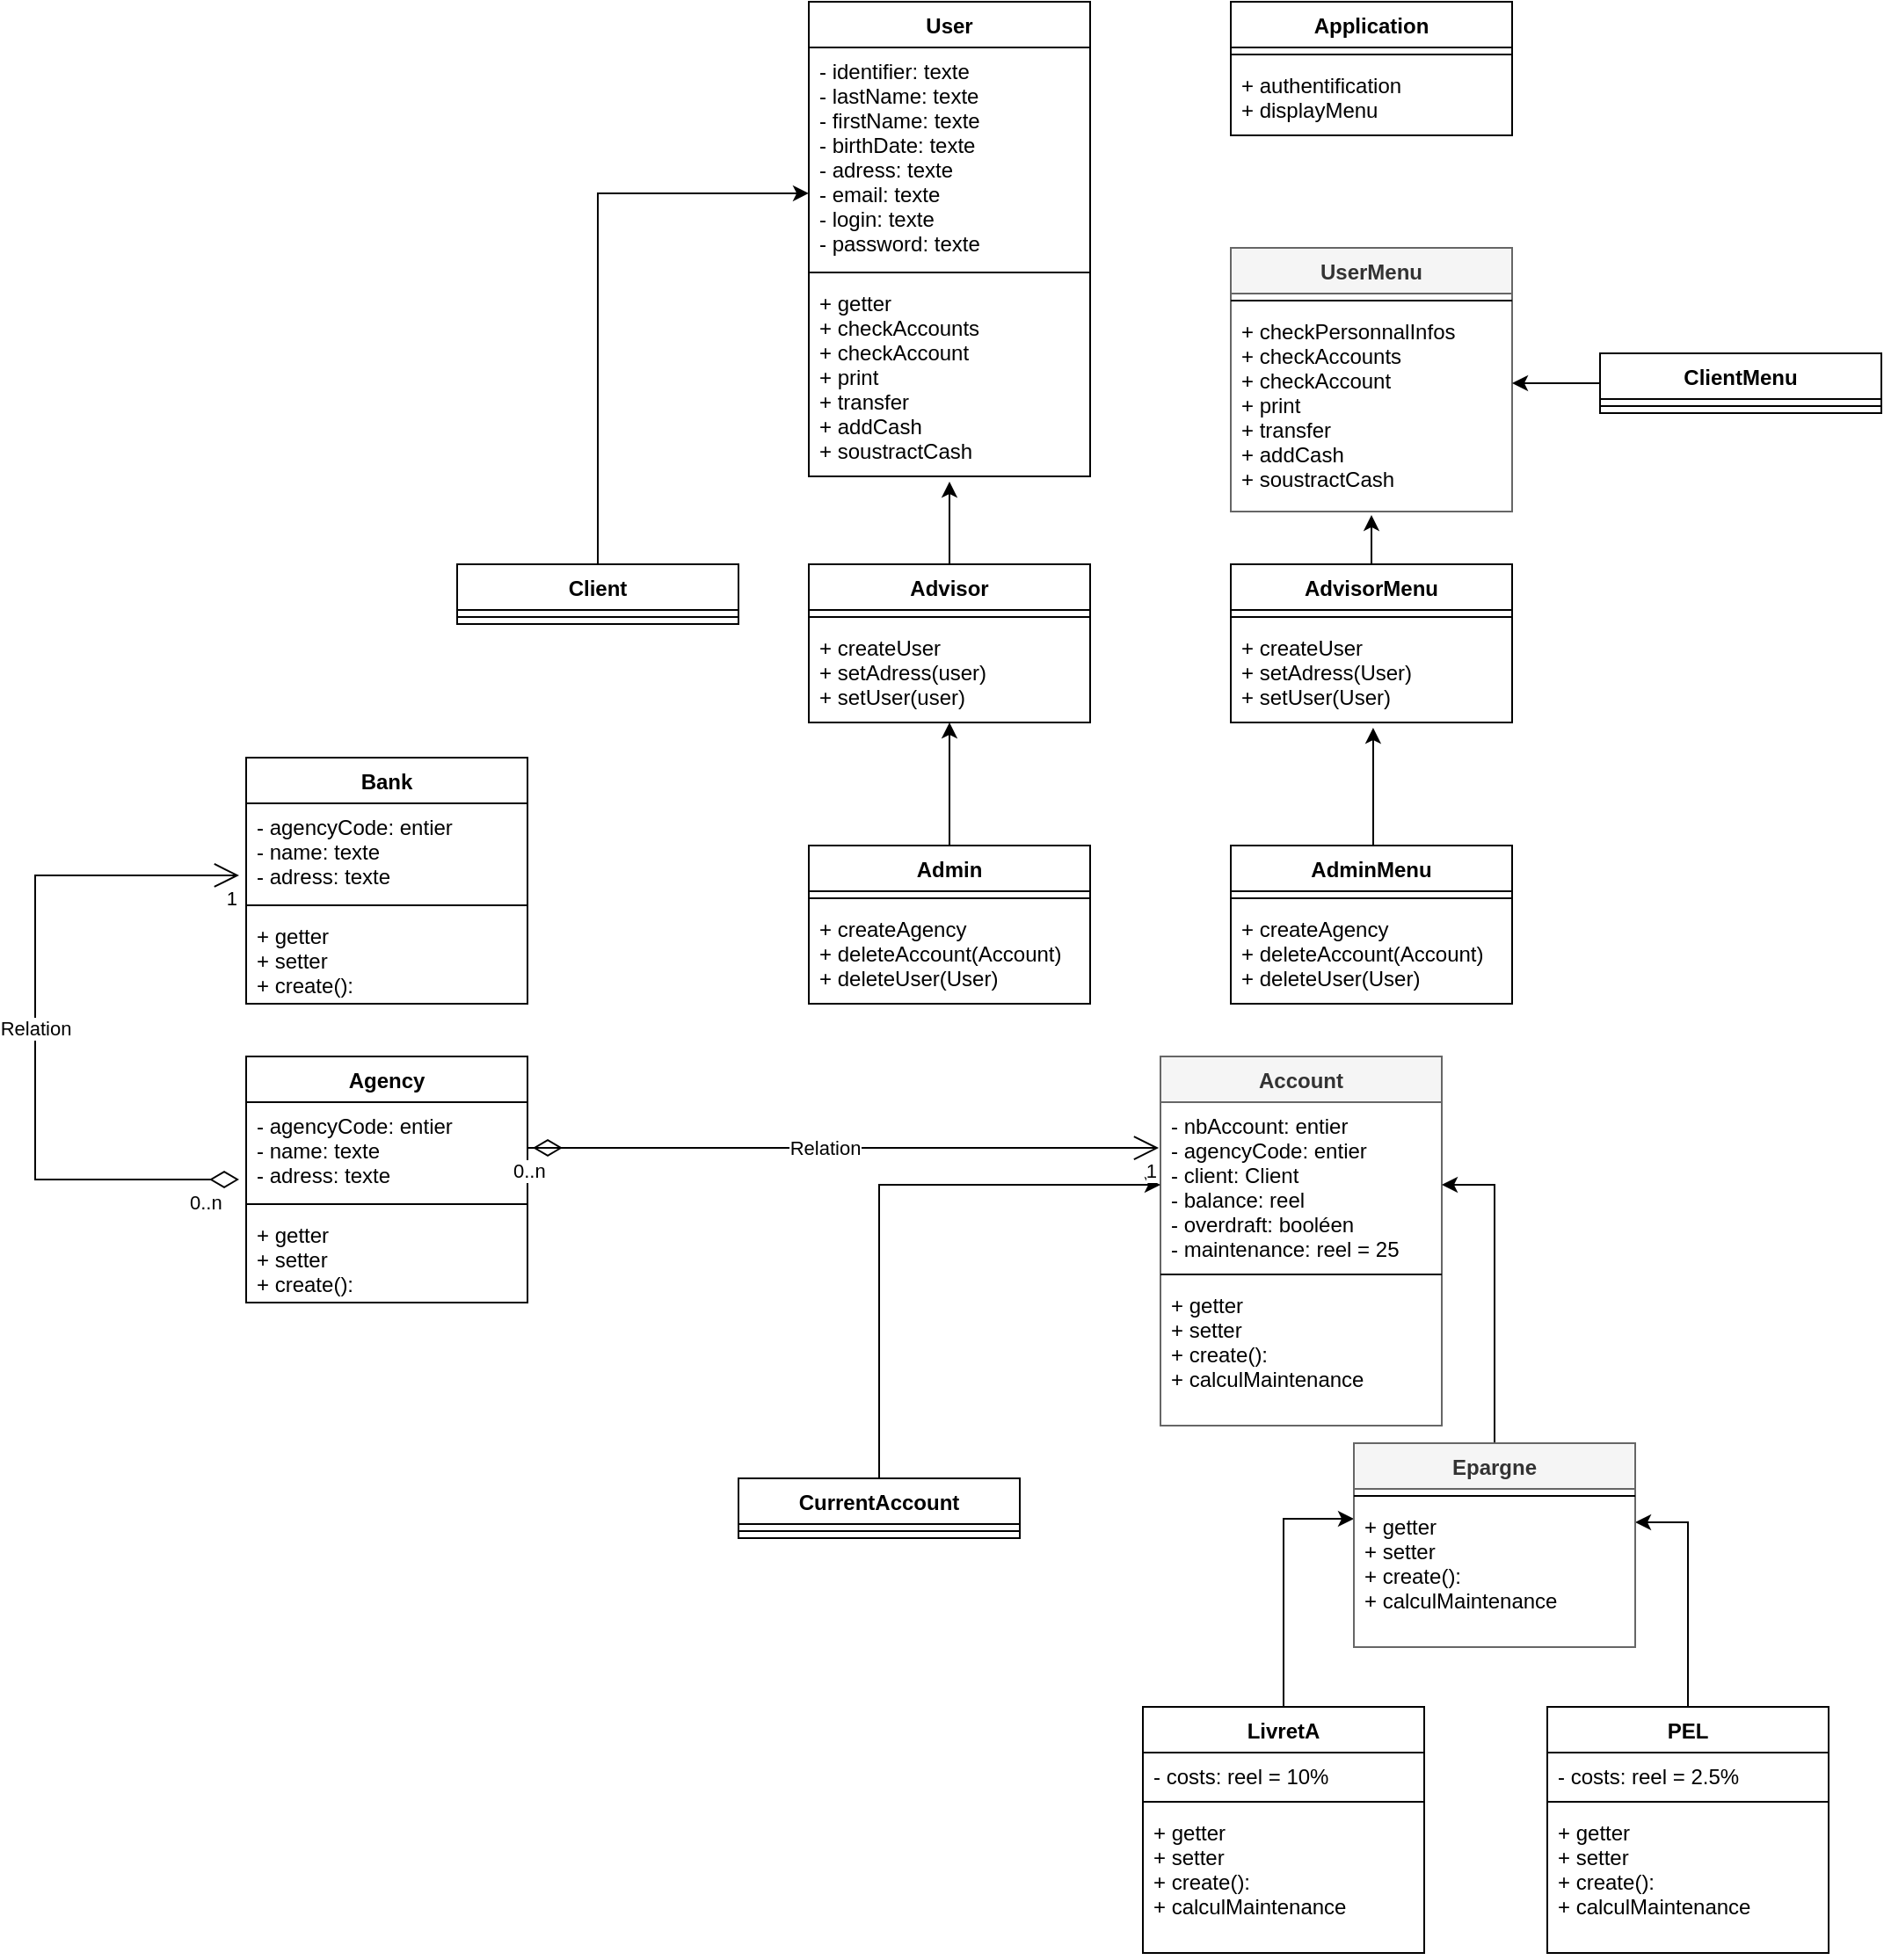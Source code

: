 <mxfile version="15.8.7" type="device"><diagram id="C5RBs43oDa-KdzZeNtuy" name="Page-1"><mxGraphModel dx="1695" dy="1722" grid="1" gridSize="10" guides="1" tooltips="1" connect="1" arrows="1" fold="1" page="1" pageScale="1" pageWidth="827" pageHeight="1169" math="0" shadow="0"><root><mxCell id="WIyWlLk6GJQsqaUBKTNV-0"/><mxCell id="WIyWlLk6GJQsqaUBKTNV-1" parent="WIyWlLk6GJQsqaUBKTNV-0"/><mxCell id="sFiPzf7V4oQ0W2Qqx_A2-0" value="Account" style="swimlane;fontStyle=1;align=center;verticalAlign=top;childLayout=stackLayout;horizontal=1;startSize=26;horizontalStack=0;resizeParent=1;resizeParentMax=0;resizeLast=0;collapsible=1;marginBottom=0;fillColor=#f5f5f5;fontColor=#333333;strokeColor=#666666;" parent="WIyWlLk6GJQsqaUBKTNV-1" vertex="1"><mxGeometry x="320" y="240" width="160" height="210" as="geometry"/></mxCell><mxCell id="sFiPzf7V4oQ0W2Qqx_A2-1" value="- nbAccount: entier&#10;- agencyCode: entier&#10;- client: Client&#10;- balance: reel&#10;- overdraft: booléen&#10;- maintenance: reel = 25" style="text;strokeColor=none;fillColor=none;align=left;verticalAlign=top;spacingLeft=4;spacingRight=4;overflow=hidden;rotatable=0;points=[[0,0.5],[1,0.5]];portConstraint=eastwest;" parent="sFiPzf7V4oQ0W2Qqx_A2-0" vertex="1"><mxGeometry y="26" width="160" height="94" as="geometry"/></mxCell><mxCell id="sFiPzf7V4oQ0W2Qqx_A2-2" value="" style="line;strokeWidth=1;fillColor=none;align=left;verticalAlign=middle;spacingTop=-1;spacingLeft=3;spacingRight=3;rotatable=0;labelPosition=right;points=[];portConstraint=eastwest;" parent="sFiPzf7V4oQ0W2Qqx_A2-0" vertex="1"><mxGeometry y="120" width="160" height="8" as="geometry"/></mxCell><mxCell id="sFiPzf7V4oQ0W2Qqx_A2-3" value="+ getter&#10;+ setter&#10;+ create(): &#10;+ calculMaintenance" style="text;strokeColor=none;fillColor=none;align=left;verticalAlign=top;spacingLeft=4;spacingRight=4;overflow=hidden;rotatable=0;points=[[0,0.5],[1,0.5]];portConstraint=eastwest;" parent="sFiPzf7V4oQ0W2Qqx_A2-0" vertex="1"><mxGeometry y="128" width="160" height="82" as="geometry"/></mxCell><mxCell id="sFiPzf7V4oQ0W2Qqx_A2-26" style="edgeStyle=orthogonalEdgeStyle;rounded=0;orthogonalLoop=1;jettySize=auto;html=1;" parent="WIyWlLk6GJQsqaUBKTNV-1" source="sFiPzf7V4oQ0W2Qqx_A2-4" target="sFiPzf7V4oQ0W2Qqx_A2-1" edge="1"><mxGeometry relative="1" as="geometry"/></mxCell><mxCell id="sFiPzf7V4oQ0W2Qqx_A2-4" value="CurrentAccount" style="swimlane;fontStyle=1;align=center;verticalAlign=top;childLayout=stackLayout;horizontal=1;startSize=26;horizontalStack=0;resizeParent=1;resizeParentMax=0;resizeLast=0;collapsible=1;marginBottom=0;" parent="WIyWlLk6GJQsqaUBKTNV-1" vertex="1"><mxGeometry x="80" y="480" width="160" height="34" as="geometry"/></mxCell><mxCell id="sFiPzf7V4oQ0W2Qqx_A2-6" value="" style="line;strokeWidth=1;fillColor=none;align=left;verticalAlign=middle;spacingTop=-1;spacingLeft=3;spacingRight=3;rotatable=0;labelPosition=right;points=[];portConstraint=eastwest;" parent="sFiPzf7V4oQ0W2Qqx_A2-4" vertex="1"><mxGeometry y="26" width="160" height="8" as="geometry"/></mxCell><mxCell id="sFiPzf7V4oQ0W2Qqx_A2-30" style="edgeStyle=orthogonalEdgeStyle;rounded=0;orthogonalLoop=1;jettySize=auto;html=1;exitX=0.5;exitY=0;exitDx=0;exitDy=0;entryX=0;entryY=0.11;entryDx=0;entryDy=0;entryPerimeter=0;" parent="WIyWlLk6GJQsqaUBKTNV-1" source="sFiPzf7V4oQ0W2Qqx_A2-18" target="sFiPzf7V4oQ0W2Qqx_A2-89" edge="1"><mxGeometry relative="1" as="geometry"/></mxCell><mxCell id="sFiPzf7V4oQ0W2Qqx_A2-18" value="LivretA" style="swimlane;fontStyle=1;align=center;verticalAlign=top;childLayout=stackLayout;horizontal=1;startSize=26;horizontalStack=0;resizeParent=1;resizeParentMax=0;resizeLast=0;collapsible=1;marginBottom=0;" parent="WIyWlLk6GJQsqaUBKTNV-1" vertex="1"><mxGeometry x="310" y="610" width="160" height="140" as="geometry"/></mxCell><mxCell id="sFiPzf7V4oQ0W2Qqx_A2-19" value="- costs: reel = 10%" style="text;strokeColor=none;fillColor=none;align=left;verticalAlign=top;spacingLeft=4;spacingRight=4;overflow=hidden;rotatable=0;points=[[0,0.5],[1,0.5]];portConstraint=eastwest;" parent="sFiPzf7V4oQ0W2Qqx_A2-18" vertex="1"><mxGeometry y="26" width="160" height="24" as="geometry"/></mxCell><mxCell id="sFiPzf7V4oQ0W2Qqx_A2-20" value="" style="line;strokeWidth=1;fillColor=none;align=left;verticalAlign=middle;spacingTop=-1;spacingLeft=3;spacingRight=3;rotatable=0;labelPosition=right;points=[];portConstraint=eastwest;" parent="sFiPzf7V4oQ0W2Qqx_A2-18" vertex="1"><mxGeometry y="50" width="160" height="8" as="geometry"/></mxCell><mxCell id="sFiPzf7V4oQ0W2Qqx_A2-21" value="+ getter&#10;+ setter&#10;+ create(): &#10;+ calculMaintenance" style="text;strokeColor=none;fillColor=none;align=left;verticalAlign=top;spacingLeft=4;spacingRight=4;overflow=hidden;rotatable=0;points=[[0,0.5],[1,0.5]];portConstraint=eastwest;" parent="sFiPzf7V4oQ0W2Qqx_A2-18" vertex="1"><mxGeometry y="58" width="160" height="82" as="geometry"/></mxCell><mxCell id="sFiPzf7V4oQ0W2Qqx_A2-92" style="edgeStyle=orthogonalEdgeStyle;rounded=0;orthogonalLoop=1;jettySize=auto;html=1;exitX=0.5;exitY=0;exitDx=0;exitDy=0;entryX=1;entryY=0.134;entryDx=0;entryDy=0;entryPerimeter=0;" parent="WIyWlLk6GJQsqaUBKTNV-1" source="sFiPzf7V4oQ0W2Qqx_A2-22" target="sFiPzf7V4oQ0W2Qqx_A2-89" edge="1"><mxGeometry relative="1" as="geometry"/></mxCell><mxCell id="sFiPzf7V4oQ0W2Qqx_A2-22" value="PEL" style="swimlane;fontStyle=1;align=center;verticalAlign=top;childLayout=stackLayout;horizontal=1;startSize=26;horizontalStack=0;resizeParent=1;resizeParentMax=0;resizeLast=0;collapsible=1;marginBottom=0;" parent="WIyWlLk6GJQsqaUBKTNV-1" vertex="1"><mxGeometry x="540" y="610" width="160" height="140" as="geometry"/></mxCell><mxCell id="sFiPzf7V4oQ0W2Qqx_A2-23" value="- costs: reel = 2.5%" style="text;strokeColor=none;fillColor=none;align=left;verticalAlign=top;spacingLeft=4;spacingRight=4;overflow=hidden;rotatable=0;points=[[0,0.5],[1,0.5]];portConstraint=eastwest;" parent="sFiPzf7V4oQ0W2Qqx_A2-22" vertex="1"><mxGeometry y="26" width="160" height="24" as="geometry"/></mxCell><mxCell id="sFiPzf7V4oQ0W2Qqx_A2-24" value="" style="line;strokeWidth=1;fillColor=none;align=left;verticalAlign=middle;spacingTop=-1;spacingLeft=3;spacingRight=3;rotatable=0;labelPosition=right;points=[];portConstraint=eastwest;" parent="sFiPzf7V4oQ0W2Qqx_A2-22" vertex="1"><mxGeometry y="50" width="160" height="8" as="geometry"/></mxCell><mxCell id="sFiPzf7V4oQ0W2Qqx_A2-25" value="+ getter&#10;+ setter&#10;+ create(): &#10;+ calculMaintenance" style="text;strokeColor=none;fillColor=none;align=left;verticalAlign=top;spacingLeft=4;spacingRight=4;overflow=hidden;rotatable=0;points=[[0,0.5],[1,0.5]];portConstraint=eastwest;" parent="sFiPzf7V4oQ0W2Qqx_A2-22" vertex="1"><mxGeometry y="58" width="160" height="82" as="geometry"/></mxCell><mxCell id="sFiPzf7V4oQ0W2Qqx_A2-31" value="Agency" style="swimlane;fontStyle=1;align=center;verticalAlign=top;childLayout=stackLayout;horizontal=1;startSize=26;horizontalStack=0;resizeParent=1;resizeParentMax=0;resizeLast=0;collapsible=1;marginBottom=0;" parent="WIyWlLk6GJQsqaUBKTNV-1" vertex="1"><mxGeometry x="-200" y="240" width="160" height="140" as="geometry"/></mxCell><mxCell id="sFiPzf7V4oQ0W2Qqx_A2-32" value="- agencyCode: entier&#10;- name: texte&#10;- adress: texte" style="text;strokeColor=none;fillColor=none;align=left;verticalAlign=top;spacingLeft=4;spacingRight=4;overflow=hidden;rotatable=0;points=[[0,0.5],[1,0.5]];portConstraint=eastwest;" parent="sFiPzf7V4oQ0W2Qqx_A2-31" vertex="1"><mxGeometry y="26" width="160" height="54" as="geometry"/></mxCell><mxCell id="sFiPzf7V4oQ0W2Qqx_A2-33" value="" style="line;strokeWidth=1;fillColor=none;align=left;verticalAlign=middle;spacingTop=-1;spacingLeft=3;spacingRight=3;rotatable=0;labelPosition=right;points=[];portConstraint=eastwest;" parent="sFiPzf7V4oQ0W2Qqx_A2-31" vertex="1"><mxGeometry y="80" width="160" height="8" as="geometry"/></mxCell><mxCell id="sFiPzf7V4oQ0W2Qqx_A2-34" value="+ getter&#10;+ setter&#10;+ create(): &#10;" style="text;strokeColor=none;fillColor=none;align=left;verticalAlign=top;spacingLeft=4;spacingRight=4;overflow=hidden;rotatable=0;points=[[0,0.5],[1,0.5]];portConstraint=eastwest;" parent="sFiPzf7V4oQ0W2Qqx_A2-31" vertex="1"><mxGeometry y="88" width="160" height="52" as="geometry"/></mxCell><mxCell id="sFiPzf7V4oQ0W2Qqx_A2-35" value="User" style="swimlane;fontStyle=1;align=center;verticalAlign=top;childLayout=stackLayout;horizontal=1;startSize=26;horizontalStack=0;resizeParent=1;resizeParentMax=0;resizeLast=0;collapsible=1;marginBottom=0;" parent="WIyWlLk6GJQsqaUBKTNV-1" vertex="1"><mxGeometry x="120" y="-360" width="160" height="270" as="geometry"/></mxCell><mxCell id="sFiPzf7V4oQ0W2Qqx_A2-36" value="- identifier: texte&#10;- lastName: texte&#10;- firstName: texte&#10;- birthDate: texte&#10;- adress: texte&#10;- email: texte&#10;- login: texte&#10;- password: texte" style="text;strokeColor=none;fillColor=none;align=left;verticalAlign=top;spacingLeft=4;spacingRight=4;overflow=hidden;rotatable=0;points=[[0,0.5],[1,0.5]];portConstraint=eastwest;" parent="sFiPzf7V4oQ0W2Qqx_A2-35" vertex="1"><mxGeometry y="26" width="160" height="124" as="geometry"/></mxCell><mxCell id="sFiPzf7V4oQ0W2Qqx_A2-37" value="" style="line;strokeWidth=1;fillColor=none;align=left;verticalAlign=middle;spacingTop=-1;spacingLeft=3;spacingRight=3;rotatable=0;labelPosition=right;points=[];portConstraint=eastwest;" parent="sFiPzf7V4oQ0W2Qqx_A2-35" vertex="1"><mxGeometry y="150" width="160" height="8" as="geometry"/></mxCell><mxCell id="sFiPzf7V4oQ0W2Qqx_A2-38" value="+ getter&#10;+ checkAccounts&#10;+ checkAccount&#10;+ print&#10;+ transfer &#10;+ addCash&#10;+ soustractCash" style="text;strokeColor=none;fillColor=none;align=left;verticalAlign=top;spacingLeft=4;spacingRight=4;overflow=hidden;rotatable=0;points=[[0,0.5],[1,0.5]];portConstraint=eastwest;" parent="sFiPzf7V4oQ0W2Qqx_A2-35" vertex="1"><mxGeometry y="158" width="160" height="112" as="geometry"/></mxCell><mxCell id="sFiPzf7V4oQ0W2Qqx_A2-52" value="" style="edgeStyle=orthogonalEdgeStyle;rounded=0;orthogonalLoop=1;jettySize=auto;html=1;entryX=0.5;entryY=1.027;entryDx=0;entryDy=0;entryPerimeter=0;" parent="WIyWlLk6GJQsqaUBKTNV-1" source="sFiPzf7V4oQ0W2Qqx_A2-39" target="sFiPzf7V4oQ0W2Qqx_A2-38" edge="1"><mxGeometry relative="1" as="geometry"><mxPoint x="200" y="-80" as="targetPoint"/><Array as="points"><mxPoint x="200" y="-80"/><mxPoint x="200" y="-80"/></Array></mxGeometry></mxCell><mxCell id="sFiPzf7V4oQ0W2Qqx_A2-39" value="Advisor" style="swimlane;fontStyle=1;align=center;verticalAlign=top;childLayout=stackLayout;horizontal=1;startSize=26;horizontalStack=0;resizeParent=1;resizeParentMax=0;resizeLast=0;collapsible=1;marginBottom=0;" parent="WIyWlLk6GJQsqaUBKTNV-1" vertex="1"><mxGeometry x="120" y="-40" width="160" height="90" as="geometry"/></mxCell><mxCell id="sFiPzf7V4oQ0W2Qqx_A2-41" value="" style="line;strokeWidth=1;fillColor=none;align=left;verticalAlign=middle;spacingTop=-1;spacingLeft=3;spacingRight=3;rotatable=0;labelPosition=right;points=[];portConstraint=eastwest;" parent="sFiPzf7V4oQ0W2Qqx_A2-39" vertex="1"><mxGeometry y="26" width="160" height="8" as="geometry"/></mxCell><mxCell id="sFiPzf7V4oQ0W2Qqx_A2-42" value="+ createUser&#10;+ setAdress(user)&#10;+ setUser(user) &#10;" style="text;strokeColor=none;fillColor=none;align=left;verticalAlign=top;spacingLeft=4;spacingRight=4;overflow=hidden;rotatable=0;points=[[0,0.5],[1,0.5]];portConstraint=eastwest;" parent="sFiPzf7V4oQ0W2Qqx_A2-39" vertex="1"><mxGeometry y="34" width="160" height="56" as="geometry"/></mxCell><mxCell id="sFiPzf7V4oQ0W2Qqx_A2-48" style="edgeStyle=orthogonalEdgeStyle;rounded=0;orthogonalLoop=1;jettySize=auto;html=1;exitX=0.5;exitY=0;exitDx=0;exitDy=0;entryX=0.5;entryY=1;entryDx=0;entryDy=0;entryPerimeter=0;" parent="WIyWlLk6GJQsqaUBKTNV-1" source="sFiPzf7V4oQ0W2Qqx_A2-43" target="sFiPzf7V4oQ0W2Qqx_A2-42" edge="1"><mxGeometry relative="1" as="geometry"/></mxCell><mxCell id="sFiPzf7V4oQ0W2Qqx_A2-43" value="Admin" style="swimlane;fontStyle=1;align=center;verticalAlign=top;childLayout=stackLayout;horizontal=1;startSize=26;horizontalStack=0;resizeParent=1;resizeParentMax=0;resizeLast=0;collapsible=1;marginBottom=0;" parent="WIyWlLk6GJQsqaUBKTNV-1" vertex="1"><mxGeometry x="120" y="120" width="160" height="90" as="geometry"/></mxCell><mxCell id="sFiPzf7V4oQ0W2Qqx_A2-44" value="" style="line;strokeWidth=1;fillColor=none;align=left;verticalAlign=middle;spacingTop=-1;spacingLeft=3;spacingRight=3;rotatable=0;labelPosition=right;points=[];portConstraint=eastwest;" parent="sFiPzf7V4oQ0W2Qqx_A2-43" vertex="1"><mxGeometry y="26" width="160" height="8" as="geometry"/></mxCell><mxCell id="sFiPzf7V4oQ0W2Qqx_A2-45" value="+ createAgency&#10;+ deleteAccount(Account)&#10;+ deleteUser(User)" style="text;strokeColor=none;fillColor=none;align=left;verticalAlign=top;spacingLeft=4;spacingRight=4;overflow=hidden;rotatable=0;points=[[0,0.5],[1,0.5]];portConstraint=eastwest;" parent="sFiPzf7V4oQ0W2Qqx_A2-43" vertex="1"><mxGeometry y="34" width="160" height="56" as="geometry"/></mxCell><mxCell id="sFiPzf7V4oQ0W2Qqx_A2-57" value="Application" style="swimlane;fontStyle=1;align=center;verticalAlign=top;childLayout=stackLayout;horizontal=1;startSize=26;horizontalStack=0;resizeParent=1;resizeParentMax=0;resizeLast=0;collapsible=1;marginBottom=0;" parent="WIyWlLk6GJQsqaUBKTNV-1" vertex="1"><mxGeometry x="360" y="-360" width="160" height="76" as="geometry"/></mxCell><mxCell id="sFiPzf7V4oQ0W2Qqx_A2-59" value="" style="line;strokeWidth=1;fillColor=none;align=left;verticalAlign=middle;spacingTop=-1;spacingLeft=3;spacingRight=3;rotatable=0;labelPosition=right;points=[];portConstraint=eastwest;" parent="sFiPzf7V4oQ0W2Qqx_A2-57" vertex="1"><mxGeometry y="26" width="160" height="8" as="geometry"/></mxCell><mxCell id="sFiPzf7V4oQ0W2Qqx_A2-60" value="+ authentification&#10;+ displayMenu" style="text;strokeColor=none;fillColor=none;align=left;verticalAlign=top;spacingLeft=4;spacingRight=4;overflow=hidden;rotatable=0;points=[[0,0.5],[1,0.5]];portConstraint=eastwest;" parent="sFiPzf7V4oQ0W2Qqx_A2-57" vertex="1"><mxGeometry y="34" width="160" height="42" as="geometry"/></mxCell><mxCell id="sFiPzf7V4oQ0W2Qqx_A2-61" value="UserMenu" style="swimlane;fontStyle=1;align=center;verticalAlign=top;childLayout=stackLayout;horizontal=1;startSize=26;horizontalStack=0;resizeParent=1;resizeParentMax=0;resizeLast=0;collapsible=1;marginBottom=0;fillColor=#f5f5f5;fontColor=#333333;strokeColor=#666666;" parent="WIyWlLk6GJQsqaUBKTNV-1" vertex="1"><mxGeometry x="360" y="-220" width="160" height="150" as="geometry"/></mxCell><mxCell id="sFiPzf7V4oQ0W2Qqx_A2-63" value="" style="line;strokeWidth=1;fillColor=none;align=left;verticalAlign=middle;spacingTop=-1;spacingLeft=3;spacingRight=3;rotatable=0;labelPosition=right;points=[];portConstraint=eastwest;" parent="sFiPzf7V4oQ0W2Qqx_A2-61" vertex="1"><mxGeometry y="26" width="160" height="8" as="geometry"/></mxCell><mxCell id="sFiPzf7V4oQ0W2Qqx_A2-64" value="+ checkPersonnalInfos&#10;+ checkAccounts&#10;+ checkAccount&#10;+ print&#10;+ transfer&#10;+ addCash&#10;+ soustractCash" style="text;strokeColor=none;fillColor=none;align=left;verticalAlign=top;spacingLeft=4;spacingRight=4;overflow=hidden;rotatable=0;points=[[0,0.5],[1,0.5]];portConstraint=eastwest;" parent="sFiPzf7V4oQ0W2Qqx_A2-61" vertex="1"><mxGeometry y="34" width="160" height="116" as="geometry"/></mxCell><mxCell id="sFiPzf7V4oQ0W2Qqx_A2-73" style="edgeStyle=orthogonalEdgeStyle;rounded=0;orthogonalLoop=1;jettySize=auto;html=1;exitX=0.5;exitY=0;exitDx=0;exitDy=0;entryX=0.5;entryY=1.017;entryDx=0;entryDy=0;entryPerimeter=0;" parent="WIyWlLk6GJQsqaUBKTNV-1" source="sFiPzf7V4oQ0W2Qqx_A2-65" target="sFiPzf7V4oQ0W2Qqx_A2-64" edge="1"><mxGeometry relative="1" as="geometry"/></mxCell><mxCell id="sFiPzf7V4oQ0W2Qqx_A2-65" value="AdvisorMenu" style="swimlane;fontStyle=1;align=center;verticalAlign=top;childLayout=stackLayout;horizontal=1;startSize=26;horizontalStack=0;resizeParent=1;resizeParentMax=0;resizeLast=0;collapsible=1;marginBottom=0;" parent="WIyWlLk6GJQsqaUBKTNV-1" vertex="1"><mxGeometry x="360" y="-40" width="160" height="90" as="geometry"/></mxCell><mxCell id="sFiPzf7V4oQ0W2Qqx_A2-66" value="" style="line;strokeWidth=1;fillColor=none;align=left;verticalAlign=middle;spacingTop=-1;spacingLeft=3;spacingRight=3;rotatable=0;labelPosition=right;points=[];portConstraint=eastwest;" parent="sFiPzf7V4oQ0W2Qqx_A2-65" vertex="1"><mxGeometry y="26" width="160" height="8" as="geometry"/></mxCell><mxCell id="sFiPzf7V4oQ0W2Qqx_A2-67" value="+ createUser&#10;+ setAdress(User)&#10;+ setUser(User)" style="text;strokeColor=none;fillColor=none;align=left;verticalAlign=top;spacingLeft=4;spacingRight=4;overflow=hidden;rotatable=0;points=[[0,0.5],[1,0.5]];portConstraint=eastwest;" parent="sFiPzf7V4oQ0W2Qqx_A2-65" vertex="1"><mxGeometry y="34" width="160" height="56" as="geometry"/></mxCell><mxCell id="sFiPzf7V4oQ0W2Qqx_A2-74" style="edgeStyle=orthogonalEdgeStyle;rounded=0;orthogonalLoop=1;jettySize=auto;html=1;exitX=0.5;exitY=0;exitDx=0;exitDy=0;entryX=0.506;entryY=1.054;entryDx=0;entryDy=0;entryPerimeter=0;" parent="WIyWlLk6GJQsqaUBKTNV-1" source="sFiPzf7V4oQ0W2Qqx_A2-68" target="sFiPzf7V4oQ0W2Qqx_A2-67" edge="1"><mxGeometry relative="1" as="geometry"><mxPoint x="440" y="60" as="targetPoint"/><Array as="points"><mxPoint x="441" y="120"/></Array></mxGeometry></mxCell><mxCell id="sFiPzf7V4oQ0W2Qqx_A2-68" value="AdminMenu" style="swimlane;fontStyle=1;align=center;verticalAlign=top;childLayout=stackLayout;horizontal=1;startSize=26;horizontalStack=0;resizeParent=1;resizeParentMax=0;resizeLast=0;collapsible=1;marginBottom=0;" parent="WIyWlLk6GJQsqaUBKTNV-1" vertex="1"><mxGeometry x="360" y="120" width="160" height="90" as="geometry"/></mxCell><mxCell id="sFiPzf7V4oQ0W2Qqx_A2-69" value="" style="line;strokeWidth=1;fillColor=none;align=left;verticalAlign=middle;spacingTop=-1;spacingLeft=3;spacingRight=3;rotatable=0;labelPosition=right;points=[];portConstraint=eastwest;" parent="sFiPzf7V4oQ0W2Qqx_A2-68" vertex="1"><mxGeometry y="26" width="160" height="8" as="geometry"/></mxCell><mxCell id="sFiPzf7V4oQ0W2Qqx_A2-70" value="+ createAgency&#10;+ deleteAccount(Account)&#10;+ deleteUser(User)" style="text;strokeColor=none;fillColor=none;align=left;verticalAlign=top;spacingLeft=4;spacingRight=4;overflow=hidden;rotatable=0;points=[[0,0.5],[1,0.5]];portConstraint=eastwest;" parent="sFiPzf7V4oQ0W2Qqx_A2-68" vertex="1"><mxGeometry y="34" width="160" height="56" as="geometry"/></mxCell><mxCell id="sFiPzf7V4oQ0W2Qqx_A2-78" style="edgeStyle=orthogonalEdgeStyle;rounded=0;orthogonalLoop=1;jettySize=auto;html=1;exitX=0.5;exitY=0;exitDx=0;exitDy=0;entryX=0;entryY=0.669;entryDx=0;entryDy=0;entryPerimeter=0;" parent="WIyWlLk6GJQsqaUBKTNV-1" source="sFiPzf7V4oQ0W2Qqx_A2-75" target="sFiPzf7V4oQ0W2Qqx_A2-36" edge="1"><mxGeometry relative="1" as="geometry"/></mxCell><mxCell id="sFiPzf7V4oQ0W2Qqx_A2-75" value="Client" style="swimlane;fontStyle=1;align=center;verticalAlign=top;childLayout=stackLayout;horizontal=1;startSize=26;horizontalStack=0;resizeParent=1;resizeParentMax=0;resizeLast=0;collapsible=1;marginBottom=0;" parent="WIyWlLk6GJQsqaUBKTNV-1" vertex="1"><mxGeometry x="-80" y="-40" width="160" height="34" as="geometry"/></mxCell><mxCell id="sFiPzf7V4oQ0W2Qqx_A2-76" value="" style="line;strokeWidth=1;fillColor=none;align=left;verticalAlign=middle;spacingTop=-1;spacingLeft=3;spacingRight=3;rotatable=0;labelPosition=right;points=[];portConstraint=eastwest;" parent="sFiPzf7V4oQ0W2Qqx_A2-75" vertex="1"><mxGeometry y="26" width="160" height="8" as="geometry"/></mxCell><mxCell id="sFiPzf7V4oQ0W2Qqx_A2-79" value="Bank" style="swimlane;fontStyle=1;align=center;verticalAlign=top;childLayout=stackLayout;horizontal=1;startSize=26;horizontalStack=0;resizeParent=1;resizeParentMax=0;resizeLast=0;collapsible=1;marginBottom=0;" parent="WIyWlLk6GJQsqaUBKTNV-1" vertex="1"><mxGeometry x="-200" y="70" width="160" height="140" as="geometry"/></mxCell><mxCell id="sFiPzf7V4oQ0W2Qqx_A2-80" value="- agencyCode: entier&#10;- name: texte&#10;- adress: texte" style="text;strokeColor=none;fillColor=none;align=left;verticalAlign=top;spacingLeft=4;spacingRight=4;overflow=hidden;rotatable=0;points=[[0,0.5],[1,0.5]];portConstraint=eastwest;" parent="sFiPzf7V4oQ0W2Qqx_A2-79" vertex="1"><mxGeometry y="26" width="160" height="54" as="geometry"/></mxCell><mxCell id="sFiPzf7V4oQ0W2Qqx_A2-81" value="" style="line;strokeWidth=1;fillColor=none;align=left;verticalAlign=middle;spacingTop=-1;spacingLeft=3;spacingRight=3;rotatable=0;labelPosition=right;points=[];portConstraint=eastwest;" parent="sFiPzf7V4oQ0W2Qqx_A2-79" vertex="1"><mxGeometry y="80" width="160" height="8" as="geometry"/></mxCell><mxCell id="sFiPzf7V4oQ0W2Qqx_A2-82" value="+ getter&#10;+ setter&#10;+ create(): &#10;" style="text;strokeColor=none;fillColor=none;align=left;verticalAlign=top;spacingLeft=4;spacingRight=4;overflow=hidden;rotatable=0;points=[[0,0.5],[1,0.5]];portConstraint=eastwest;" parent="sFiPzf7V4oQ0W2Qqx_A2-79" vertex="1"><mxGeometry y="88" width="160" height="52" as="geometry"/></mxCell><mxCell id="sFiPzf7V4oQ0W2Qqx_A2-83" value="Relation" style="endArrow=open;html=1;endSize=12;startArrow=diamondThin;startSize=14;startFill=0;edgeStyle=orthogonalEdgeStyle;rounded=0;entryX=-0.025;entryY=0.759;entryDx=0;entryDy=0;entryPerimeter=0;" parent="WIyWlLk6GJQsqaUBKTNV-1" target="sFiPzf7V4oQ0W2Qqx_A2-80" edge="1"><mxGeometry relative="1" as="geometry"><mxPoint x="-204" y="310" as="sourcePoint"/><mxPoint x="-40" y="200" as="targetPoint"/><Array as="points"><mxPoint x="-320" y="310"/><mxPoint x="-320" y="137"/></Array></mxGeometry></mxCell><mxCell id="sFiPzf7V4oQ0W2Qqx_A2-84" value="0..n" style="edgeLabel;resizable=0;html=1;align=left;verticalAlign=top;" parent="sFiPzf7V4oQ0W2Qqx_A2-83" connectable="0" vertex="1"><mxGeometry x="-1" relative="1" as="geometry"><mxPoint x="-30" as="offset"/></mxGeometry></mxCell><mxCell id="sFiPzf7V4oQ0W2Qqx_A2-85" value="1" style="edgeLabel;resizable=0;html=1;align=right;verticalAlign=top;" parent="sFiPzf7V4oQ0W2Qqx_A2-83" connectable="0" vertex="1"><mxGeometry x="1" relative="1" as="geometry"/></mxCell><mxCell id="sFiPzf7V4oQ0W2Qqx_A2-93" style="edgeStyle=orthogonalEdgeStyle;rounded=0;orthogonalLoop=1;jettySize=auto;html=1;exitX=0.5;exitY=0;exitDx=0;exitDy=0;entryX=1;entryY=0.5;entryDx=0;entryDy=0;" parent="WIyWlLk6GJQsqaUBKTNV-1" source="sFiPzf7V4oQ0W2Qqx_A2-86" target="sFiPzf7V4oQ0W2Qqx_A2-1" edge="1"><mxGeometry relative="1" as="geometry"/></mxCell><mxCell id="sFiPzf7V4oQ0W2Qqx_A2-86" value="Epargne" style="swimlane;fontStyle=1;align=center;verticalAlign=top;childLayout=stackLayout;horizontal=1;startSize=26;horizontalStack=0;resizeParent=1;resizeParentMax=0;resizeLast=0;collapsible=1;marginBottom=0;fillColor=#f5f5f5;fontColor=#333333;strokeColor=#666666;" parent="WIyWlLk6GJQsqaUBKTNV-1" vertex="1"><mxGeometry x="430" y="460" width="160" height="116" as="geometry"/></mxCell><mxCell id="sFiPzf7V4oQ0W2Qqx_A2-88" value="" style="line;strokeWidth=1;fillColor=none;align=left;verticalAlign=middle;spacingTop=-1;spacingLeft=3;spacingRight=3;rotatable=0;labelPosition=right;points=[];portConstraint=eastwest;" parent="sFiPzf7V4oQ0W2Qqx_A2-86" vertex="1"><mxGeometry y="26" width="160" height="8" as="geometry"/></mxCell><mxCell id="sFiPzf7V4oQ0W2Qqx_A2-89" value="+ getter&#10;+ setter&#10;+ create(): &#10;+ calculMaintenance" style="text;strokeColor=none;fillColor=none;align=left;verticalAlign=top;spacingLeft=4;spacingRight=4;overflow=hidden;rotatable=0;points=[[0,0.5],[1,0.5]];portConstraint=eastwest;" parent="sFiPzf7V4oQ0W2Qqx_A2-86" vertex="1"><mxGeometry y="34" width="160" height="82" as="geometry"/></mxCell><mxCell id="6m76grGRDrpHeLCqr6zI-0" value="Relation" style="endArrow=open;html=1;endSize=12;startArrow=diamondThin;startSize=14;startFill=0;edgeStyle=orthogonalEdgeStyle;rounded=0;entryX=-0.006;entryY=0.277;entryDx=0;entryDy=0;entryPerimeter=0;" edge="1" parent="WIyWlLk6GJQsqaUBKTNV-1" target="sFiPzf7V4oQ0W2Qqx_A2-1"><mxGeometry relative="1" as="geometry"><mxPoint x="-20" y="292" as="sourcePoint"/><mxPoint x="-194" y="146.986" as="targetPoint"/><Array as="points"><mxPoint x="-40" y="292"/></Array></mxGeometry></mxCell><mxCell id="6m76grGRDrpHeLCqr6zI-1" value="0..n" style="edgeLabel;resizable=0;html=1;align=left;verticalAlign=top;" connectable="0" vertex="1" parent="6m76grGRDrpHeLCqr6zI-0"><mxGeometry x="-1" relative="1" as="geometry"><mxPoint x="-30" as="offset"/></mxGeometry></mxCell><mxCell id="6m76grGRDrpHeLCqr6zI-2" value="1" style="edgeLabel;resizable=0;html=1;align=right;verticalAlign=top;" connectable="0" vertex="1" parent="6m76grGRDrpHeLCqr6zI-0"><mxGeometry x="1" relative="1" as="geometry"/></mxCell><mxCell id="6m76grGRDrpHeLCqr6zI-6" value="" style="edgeStyle=orthogonalEdgeStyle;rounded=0;orthogonalLoop=1;jettySize=auto;html=1;" edge="1" parent="WIyWlLk6GJQsqaUBKTNV-1" source="6m76grGRDrpHeLCqr6zI-3" target="sFiPzf7V4oQ0W2Qqx_A2-64"><mxGeometry relative="1" as="geometry"><Array as="points"><mxPoint x="530" y="-143"/><mxPoint x="530" y="-143"/></Array></mxGeometry></mxCell><mxCell id="6m76grGRDrpHeLCqr6zI-3" value="ClientMenu" style="swimlane;fontStyle=1;align=center;verticalAlign=top;childLayout=stackLayout;horizontal=1;startSize=26;horizontalStack=0;resizeParent=1;resizeParentMax=0;resizeLast=0;collapsible=1;marginBottom=0;" vertex="1" parent="WIyWlLk6GJQsqaUBKTNV-1"><mxGeometry x="570" y="-160" width="160" height="34" as="geometry"/></mxCell><mxCell id="6m76grGRDrpHeLCqr6zI-4" value="" style="line;strokeWidth=1;fillColor=none;align=left;verticalAlign=middle;spacingTop=-1;spacingLeft=3;spacingRight=3;rotatable=0;labelPosition=right;points=[];portConstraint=eastwest;" vertex="1" parent="6m76grGRDrpHeLCqr6zI-3"><mxGeometry y="26" width="160" height="8" as="geometry"/></mxCell></root></mxGraphModel></diagram></mxfile>